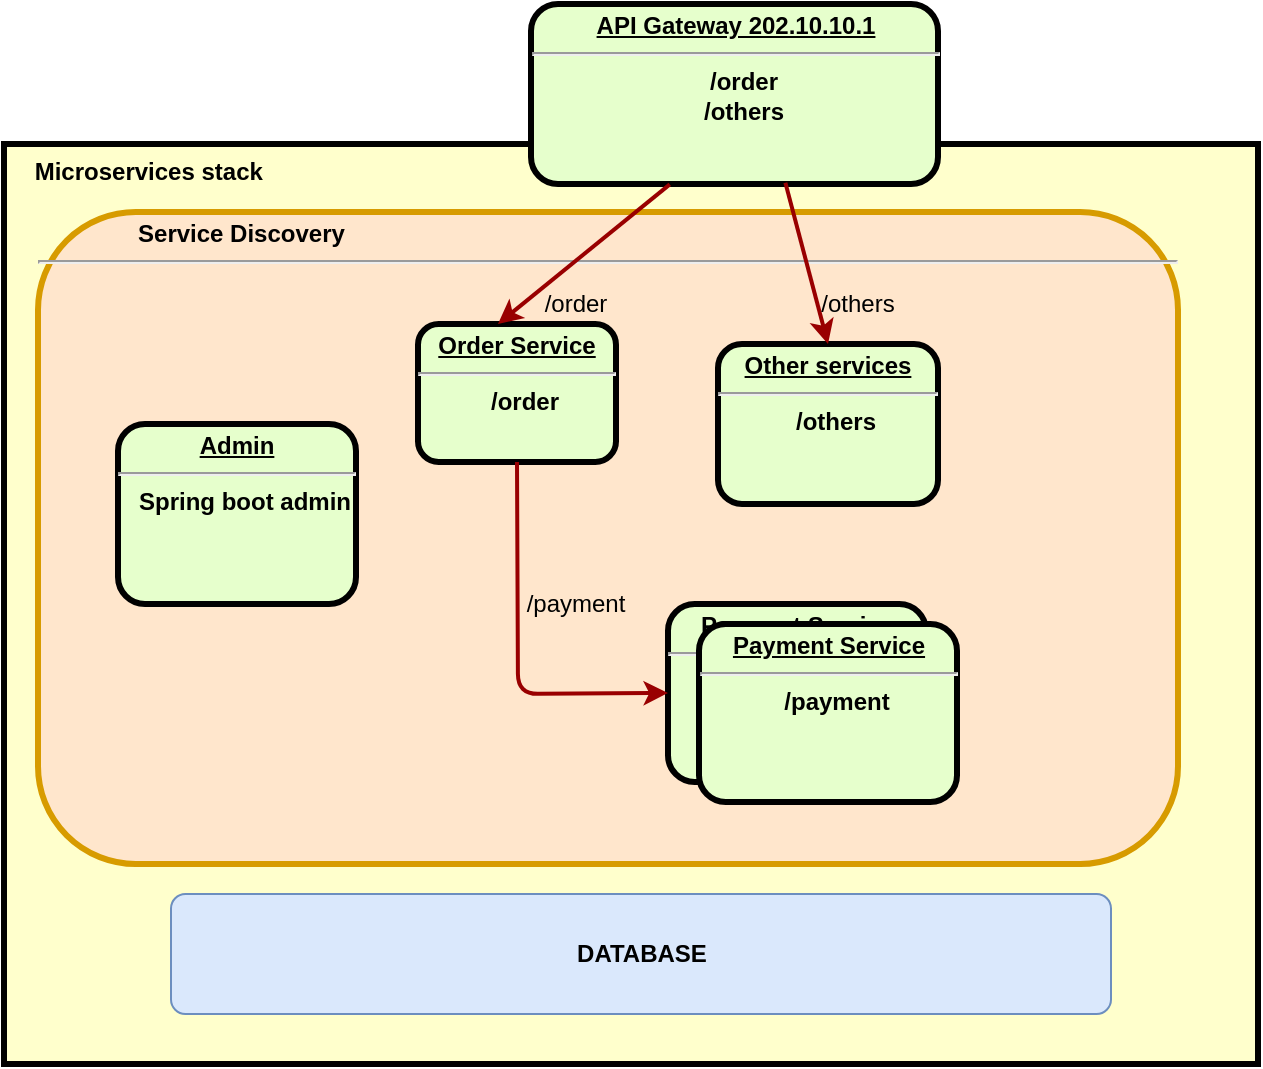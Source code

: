 <mxfile version="14.6.13" type="device"><diagram name="Page-1" id="c7558073-3199-34d8-9f00-42111426c3f3"><mxGraphModel dx="1024" dy="592" grid="1" gridSize="10" guides="1" tooltips="1" connect="1" arrows="1" fold="1" page="1" pageScale="1" pageWidth="826" pageHeight="1169" background="none" math="0" shadow="0"><root><mxCell id="0"/><mxCell id="1" parent="0"/><mxCell id="13" value="    Microservices stack" style="whiteSpace=wrap;align=left;verticalAlign=top;fontStyle=1;strokeWidth=3;fillColor=#FFFFCC" parent="1" vertex="1"><mxGeometry x="103" y="180" width="627" height="460" as="geometry"/></mxCell><mxCell id="2" value="&lt;p style=&quot;text-align: left ; margin: 4px 0px 0px&quot;&gt;&amp;nbsp; &amp;nbsp; &amp;nbsp; &amp;nbsp; &amp;nbsp; &amp;nbsp; &amp;nbsp; &amp;nbsp;Service Discovery&lt;/p&gt;&lt;hr&gt;&lt;p style=&quot;margin: 0px ; margin-left: 8px&quot;&gt;&lt;br&gt;&lt;/p&gt;" style="verticalAlign=middle;align=center;overflow=fill;fontSize=12;fontFamily=Helvetica;html=1;rounded=1;fontStyle=1;strokeWidth=3;fillColor=#ffe6cc;strokeColor=#d79b00;" parent="1" vertex="1"><mxGeometry x="120" y="214" width="570" height="326" as="geometry"/></mxCell><mxCell id="6" value="&lt;p style=&quot;margin: 0px ; margin-top: 4px ; text-align: center ; text-decoration: underline&quot;&gt;&lt;strong&gt;API Gateway 202.10.10.1&lt;/strong&gt;&lt;/p&gt;&lt;hr&gt;&lt;p style=&quot;margin: 0px ; margin-left: 8px&quot;&gt;/order&lt;/p&gt;&lt;p style=&quot;margin: 0px ; margin-left: 8px&quot;&gt;/others&lt;/p&gt;" style="verticalAlign=middle;align=center;overflow=fill;fontSize=12;fontFamily=Helvetica;html=1;rounded=1;fontStyle=1;strokeWidth=3;fillColor=#E6FFCC" parent="1" vertex="1"><mxGeometry x="366.5" y="110" width="203.5" height="90" as="geometry"/></mxCell><mxCell id="7" value="&lt;p style=&quot;margin: 0px ; margin-top: 4px ; text-align: center ; text-decoration: underline&quot;&gt;&lt;strong&gt;Admin&lt;/strong&gt;&lt;/p&gt;&lt;hr&gt;&lt;p style=&quot;margin: 0px ; margin-left: 8px&quot;&gt;&lt;span&gt;Spring boot admin&lt;/span&gt;&lt;/p&gt;" style="verticalAlign=middle;align=center;overflow=fill;fontSize=12;fontFamily=Helvetica;html=1;rounded=1;fontStyle=1;strokeWidth=3;fillColor=#E6FFCC" parent="1" vertex="1"><mxGeometry x="160" y="320" width="119" height="90" as="geometry"/></mxCell><mxCell id="8" value="&lt;p style=&quot;margin: 0px ; margin-top: 4px ; text-align: center ; text-decoration: underline&quot;&gt;&lt;strong&gt;&lt;strong&gt;Payment Service&lt;/strong&gt;&lt;br&gt;&lt;/strong&gt;&lt;/p&gt;&lt;hr&gt;&lt;p style=&quot;margin: 0px ; margin-left: 8px&quot;&gt;/payment&lt;/p&gt;" style="verticalAlign=middle;align=center;overflow=fill;fontSize=12;fontFamily=Helvetica;html=1;rounded=1;fontStyle=1;strokeWidth=3;fillColor=#E6FFCC" parent="1" vertex="1"><mxGeometry x="435" y="410" width="129" height="89" as="geometry"/></mxCell><mxCell id="10" value="&lt;p style=&quot;margin: 0px ; margin-top: 4px ; text-align: center ; text-decoration: underline&quot;&gt;Order Service&lt;/p&gt;&lt;hr&gt;&lt;p style=&quot;margin: 0px ; margin-left: 8px&quot;&gt;/order&lt;/p&gt;" style="verticalAlign=middle;align=center;overflow=fill;fontSize=12;fontFamily=Helvetica;html=1;rounded=1;fontStyle=1;strokeWidth=3;fillColor=#E6FFCC" parent="1" vertex="1"><mxGeometry x="310" y="270" width="99" height="69" as="geometry"/></mxCell><mxCell id="37" value="" style="edgeStyle=none;noEdgeStyle=1;strokeColor=#990000;strokeWidth=2;exitX=0.341;exitY=1.002;exitDx=0;exitDy=0;exitPerimeter=0;" parent="1" source="6" edge="1"><mxGeometry width="100" height="100" relative="1" as="geometry"><mxPoint x="219" y="366" as="sourcePoint"/><mxPoint x="350" y="270" as="targetPoint"/><Array as="points"/></mxGeometry></mxCell><mxCell id="11" value="&lt;p style=&quot;margin: 0px ; margin-top: 4px ; text-align: center ; text-decoration: underline&quot;&gt;&lt;strong&gt;Other services&lt;/strong&gt;&lt;/p&gt;&lt;hr&gt;&lt;p style=&quot;margin: 0px ; margin-left: 8px&quot;&gt;/others&lt;/p&gt;" style="verticalAlign=middle;align=center;overflow=fill;fontSize=12;fontFamily=Helvetica;html=1;rounded=1;fontStyle=1;strokeWidth=3;fillColor=#E6FFCC" parent="1" vertex="1"><mxGeometry x="460" y="280" width="110" height="80" as="geometry"/></mxCell><mxCell id="_ivg4cOb6jpcdApwCnL9-107" value="" style="edgeStyle=none;noEdgeStyle=1;strokeColor=#990000;strokeWidth=2;exitX=0.625;exitY=0.993;exitDx=0;exitDy=0;exitPerimeter=0;entryX=0.5;entryY=0;entryDx=0;entryDy=0;" edge="1" parent="1" source="6" target="11"><mxGeometry width="100" height="100" relative="1" as="geometry"><mxPoint x="313.5" y="410" as="sourcePoint"/><mxPoint x="420.41" y="284.78" as="targetPoint"/><Array as="points"/></mxGeometry></mxCell><mxCell id="_ivg4cOb6jpcdApwCnL9-108" value="" style="edgeStyle=none;noEdgeStyle=1;strokeColor=#990000;strokeWidth=2;exitX=0.5;exitY=1;exitDx=0;exitDy=0;entryX=0;entryY=0.5;entryDx=0;entryDy=0;" edge="1" parent="1" source="10" target="8"><mxGeometry width="100" height="100" relative="1" as="geometry"><mxPoint x="313.5" y="410" as="sourcePoint"/><mxPoint x="420.41" y="284.78" as="targetPoint"/><Array as="points"><mxPoint x="360" y="455"/></Array></mxGeometry></mxCell><mxCell id="_ivg4cOb6jpcdApwCnL9-113" value="&lt;b&gt;DATABASE&lt;/b&gt;" style="rounded=1;whiteSpace=wrap;html=1;align=center;fillColor=#dae8fc;strokeColor=#6c8ebf;arcSize=12;" vertex="1" parent="1"><mxGeometry x="186.5" y="555" width="470" height="60" as="geometry"/></mxCell><mxCell id="_ivg4cOb6jpcdApwCnL9-121" value="/payment" style="text;html=1;strokeColor=none;fillColor=none;align=center;verticalAlign=middle;whiteSpace=wrap;rounded=0;" vertex="1" parent="1"><mxGeometry x="369" y="400" width="40" height="20" as="geometry"/></mxCell><mxCell id="_ivg4cOb6jpcdApwCnL9-122" value="/order" style="text;html=1;strokeColor=none;fillColor=none;align=center;verticalAlign=middle;whiteSpace=wrap;rounded=0;" vertex="1" parent="1"><mxGeometry x="369" y="250" width="40" height="20" as="geometry"/></mxCell><mxCell id="_ivg4cOb6jpcdApwCnL9-123" value="/others" style="text;html=1;strokeColor=none;fillColor=none;align=center;verticalAlign=middle;whiteSpace=wrap;rounded=0;" vertex="1" parent="1"><mxGeometry x="510" y="250" width="40" height="20" as="geometry"/></mxCell><mxCell id="_ivg4cOb6jpcdApwCnL9-124" value="&lt;p style=&quot;margin: 0px ; margin-top: 4px ; text-align: center ; text-decoration: underline&quot;&gt;&lt;strong&gt;&lt;strong&gt;Payment Service&lt;/strong&gt;&lt;br&gt;&lt;/strong&gt;&lt;/p&gt;&lt;hr&gt;&lt;p style=&quot;margin: 0px ; margin-left: 8px&quot;&gt;/payment&lt;/p&gt;" style="verticalAlign=middle;align=center;overflow=fill;fontSize=12;fontFamily=Helvetica;html=1;rounded=1;fontStyle=1;strokeWidth=3;fillColor=#E6FFCC" vertex="1" parent="1"><mxGeometry x="450.5" y="420" width="129" height="89" as="geometry"/></mxCell></root></mxGraphModel></diagram></mxfile>